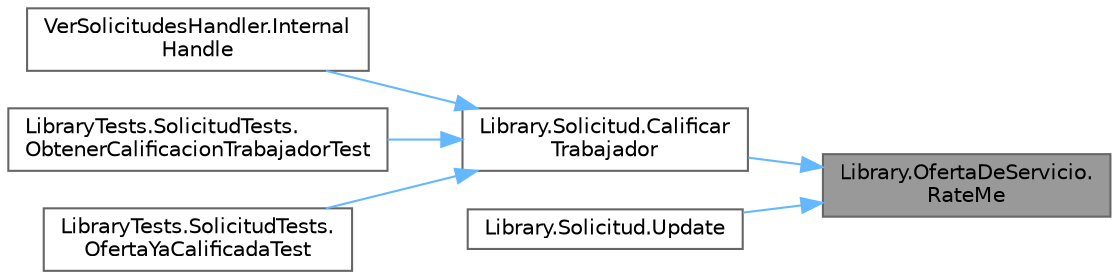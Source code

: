 digraph "Library.OfertaDeServicio.RateMe"
{
 // INTERACTIVE_SVG=YES
 // LATEX_PDF_SIZE
  bgcolor="transparent";
  edge [fontname=Helvetica,fontsize=10,labelfontname=Helvetica,labelfontsize=10];
  node [fontname=Helvetica,fontsize=10,shape=box,height=0.2,width=0.4];
  rankdir="RL";
  Node1 [label="Library.OfertaDeServicio.\lRateMe",height=0.2,width=0.4,color="gray40", fillcolor="grey60", style="filled", fontcolor="black",tooltip="Método para calificar la oferta en cuestión."];
  Node1 -> Node2 [dir="back",color="steelblue1",style="solid"];
  Node2 [label="Library.Solicitud.Calificar\lTrabajador",height=0.2,width=0.4,color="grey40", fillcolor="white", style="filled",URL="$classLibrary_1_1Solicitud.html#a7f50425869d0aad5d0c0f7e6abe42492",tooltip="Método para calificar un trabajador."];
  Node2 -> Node3 [dir="back",color="steelblue1",style="solid"];
  Node3 [label="VerSolicitudesHandler.Internal\lHandle",height=0.2,width=0.4,color="grey40", fillcolor="white", style="filled",URL="$classVerSolicitudesHandler.html#a1e63b22d8a14776e4d0e796fd2ce9e85",tooltip="Procesa el mensaje \"Categorias\" y retorna true; retorna false en caso contrario."];
  Node2 -> Node4 [dir="back",color="steelblue1",style="solid"];
  Node4 [label="LibraryTests.SolicitudTests.\lObtenerCalificacionTrabajadorTest",height=0.2,width=0.4,color="grey40", fillcolor="white", style="filled",URL="$classLibraryTests_1_1SolicitudTests.html#a13584e2804329bd86928b91d6f6e2670",tooltip="Test para obtener la calificación de un trabajador."];
  Node2 -> Node5 [dir="back",color="steelblue1",style="solid"];
  Node5 [label="LibraryTests.SolicitudTests.\lOfertaYaCalificadaTest",height=0.2,width=0.4,color="grey40", fillcolor="white", style="filled",URL="$classLibraryTests_1_1SolicitudTests.html#ad912bd4d5ed920e25f5cbb1dfe8c2804",tooltip="Test para verificar que una oferta quede calificada."];
  Node1 -> Node6 [dir="back",color="steelblue1",style="solid"];
  Node6 [label="Library.Solicitud.Update",height=0.2,width=0.4,color="grey40", fillcolor="white", style="filled",URL="$classLibrary_1_1Solicitud.html#a2b9a4efefd35c16aca1099d7997c286e",tooltip="Método para actualizar una calificación en caso que se haga dentro del plazo. Si excede la fecha lími..."];
}
